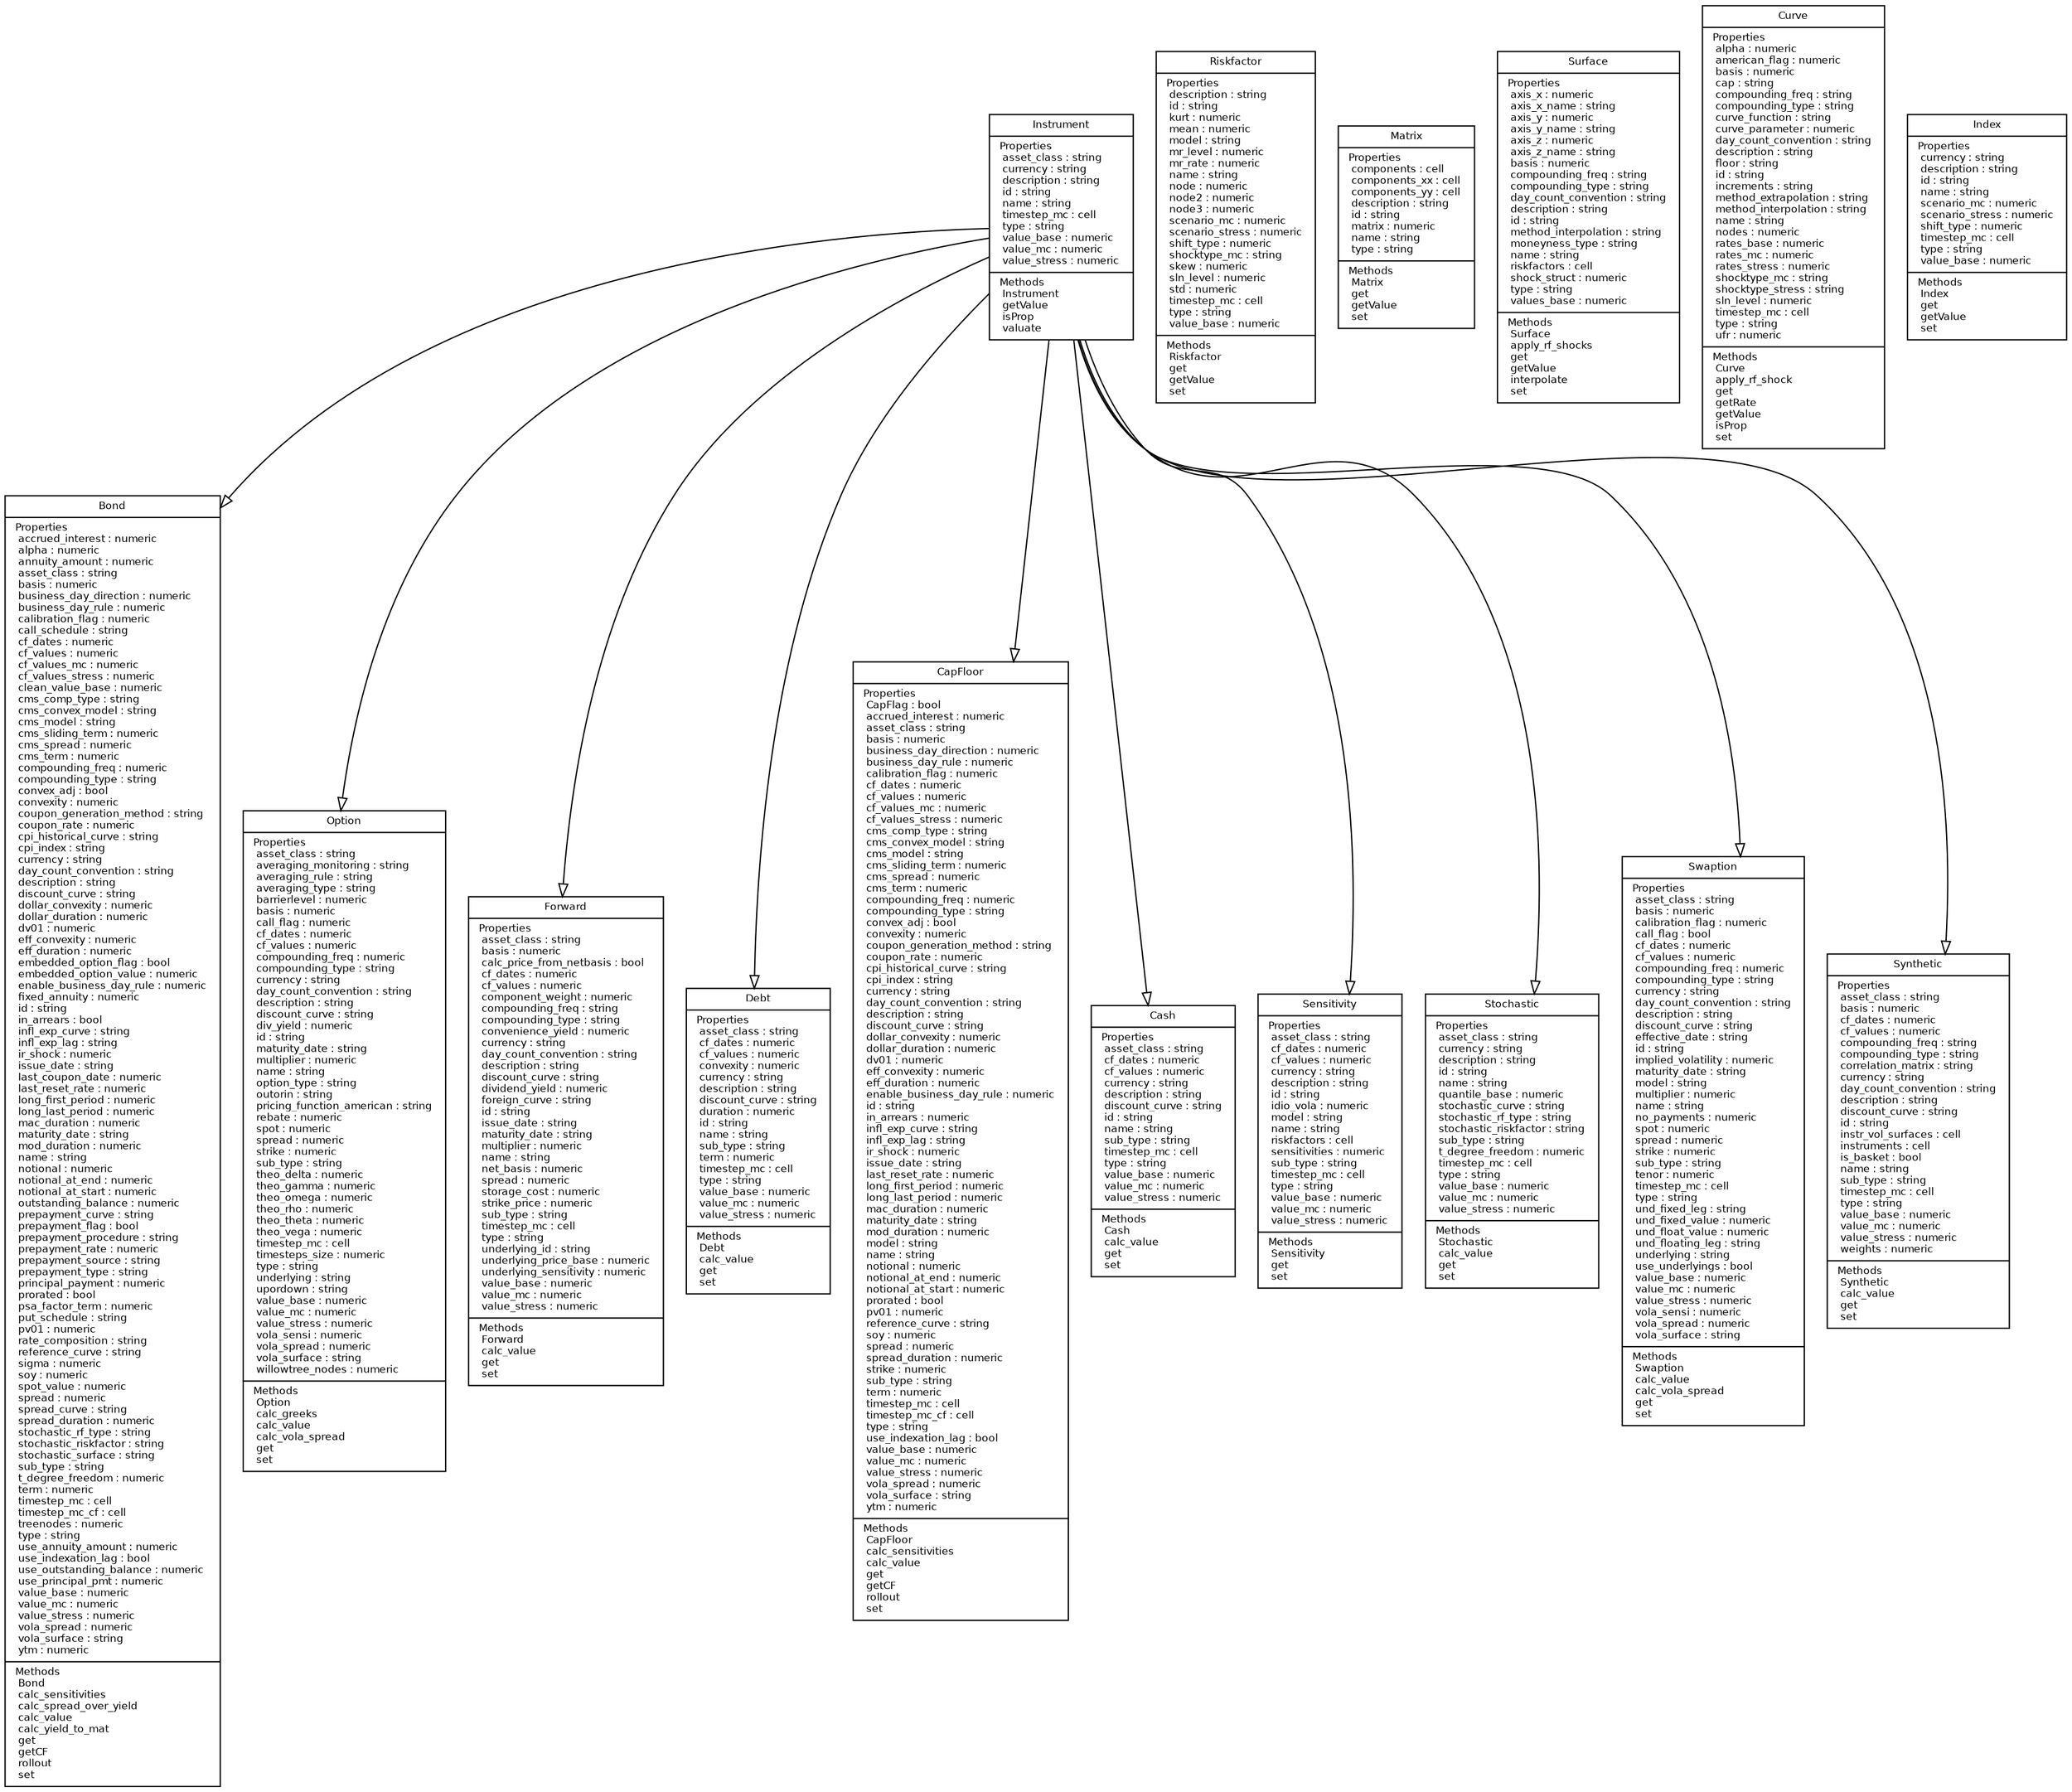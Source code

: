 digraph G {
        fontname = "Bitstream Vera Sans"
        fontsize = 8
        node [
                fontname = "Bitstream Vera Sans"
                fontsize = 8
                shape = "record"
        ]
       edge [
                fontname = "Bitstream Vera Sans"
                fontsize = 8
        ]
Instrument [ 
	 label = "{ Instrument | 
		Properties \l 
		asset_class : string \l 
		currency : string \l 
		description : string \l 
		id : string \l 
		name : string \l 
		timestep_mc : cell \l 
		type : string \l 
		value_base : numeric \l 
		value_mc : numeric \l 
		value_stress : numeric \l 
		 | 
		Methods \l 
		Instrument \l 
		getValue \l 
		isProp \l 
		valuate \l 
	}"
]
Riskfactor [ 
	 label = "{ Riskfactor | 
		Properties \l 
		description : string \l 
		id : string \l 
		kurt : numeric \l 
		mean : numeric \l 
		model : string \l 
		mr_level : numeric \l 
		mr_rate : numeric \l 
		name : string \l 
		node : numeric \l 
		node2 : numeric \l 
		node3 : numeric \l 
		scenario_mc : numeric \l 
		scenario_stress : numeric \l 
		shift_type : numeric \l 
		shocktype_mc : string \l 
		skew : numeric \l 
		sln_level : numeric \l 
		std : numeric \l 
		timestep_mc : cell \l 
		type : string \l 
		value_base : numeric \l 
		 | 
		Methods \l 
		Riskfactor \l 
		get \l 
		getValue \l 
		set \l 
	}"
]
Matrix [ 
	 label = "{ Matrix | 
		Properties \l 
		components : cell \l 
		components_xx : cell \l 
		components_yy : cell \l 
		description : string \l 
		id : string \l 
		matrix : numeric \l 
		name : string \l 
		type : string \l 
		 | 
		Methods \l 
		Matrix \l 
		get \l 
		getValue \l 
		set \l 
	}"
]
Surface [ 
	 label = "{ Surface | 
		Properties \l 
		axis_x : numeric \l 
		axis_x_name : string \l 
		axis_y : numeric \l 
		axis_y_name : string \l 
		axis_z : numeric \l 
		axis_z_name : string \l 
		basis : numeric \l 
		compounding_freq : string \l 
		compounding_type : string \l 
		day_count_convention : string \l 
		description : string \l 
		id : string \l 
		method_interpolation : string \l 
		moneyness_type : string \l 
		name : string \l 
		riskfactors : cell \l 
		shock_struct : numeric \l 
		type : string \l 
		values_base : numeric \l 
		 | 
		Methods \l 
		Surface \l 
		apply_rf_shocks \l 
		get \l 
		getValue \l 
		interpolate \l 
		set \l 
	}"
]
Curve [ 
	 label = "{ Curve | 
		Properties \l 
		alpha : numeric \l 
		american_flag : numeric \l 
		basis : numeric \l 
		cap : string \l 
		compounding_freq : string \l 
		compounding_type : string \l 
		curve_function : string \l 
		curve_parameter : numeric \l 
		day_count_convention : string \l 
		description : string \l 
		floor : string \l 
		id : string \l 
		increments : string \l 
		method_extrapolation : string \l 
		method_interpolation : string \l 
		name : string \l 
		nodes : numeric \l 
		rates_base : numeric \l 
		rates_mc : numeric \l 
		rates_stress : numeric \l 
		shocktype_mc : string \l 
		shocktype_stress : string \l 
		sln_level : numeric \l 
		timestep_mc : cell \l 
		type : string \l 
		ufr : numeric \l 
		 | 
		Methods \l 
		Curve \l 
		apply_rf_shock \l 
		get \l 
		getRate \l 
		getValue \l 
		isProp \l 
		set \l 
	}"
]
Index [ 
	 label = "{ Index | 
		Properties \l 
		currency : string \l 
		description : string \l 
		id : string \l 
		name : string \l 
		scenario_mc : numeric \l 
		scenario_stress : numeric \l 
		shift_type : numeric \l 
		timestep_mc : cell \l 
		type : string \l 
		value_base : numeric \l 
		 | 
		Methods \l 
		Index \l 
		get \l 
		getValue \l 
		set \l 
	}"
]
Bond [ 
	 label = "{ Bond | 
		Properties \l 
		accrued_interest : numeric \l 
		alpha : numeric \l 
		annuity_amount : numeric \l 
		asset_class : string \l 
		basis : numeric \l 
		business_day_direction : numeric \l 
		business_day_rule : numeric \l 
		calibration_flag : numeric \l 
		call_schedule : string \l 
		cf_dates : numeric \l 
		cf_values : numeric \l 
		cf_values_mc : numeric \l 
		cf_values_stress : numeric \l 
		clean_value_base : numeric \l 
		cms_comp_type : string \l 
		cms_convex_model : string \l 
		cms_model : string \l 
		cms_sliding_term : numeric \l 
		cms_spread : numeric \l 
		cms_term : numeric \l 
		compounding_freq : numeric \l 
		compounding_type : string \l 
		convex_adj : bool \l 
		convexity : numeric \l 
		coupon_generation_method : string \l 
		coupon_rate : numeric \l 
		cpi_historical_curve : string \l 
		cpi_index : string \l 
		currency : string \l 
		day_count_convention : string \l 
		description : string \l 
		discount_curve : string \l 
		dollar_convexity : numeric \l 
		dollar_duration : numeric \l 
		dv01 : numeric \l 
		eff_convexity : numeric \l 
		eff_duration : numeric \l 
		embedded_option_flag : bool \l 
		embedded_option_value : numeric \l 
		enable_business_day_rule : numeric \l 
		fixed_annuity : numeric \l 
		id : string \l 
		in_arrears : bool \l 
		infl_exp_curve : string \l 
		infl_exp_lag : string \l 
		ir_shock : numeric \l 
		issue_date : string \l 
		last_coupon_date : numeric \l 
		last_reset_rate : numeric \l 
		long_first_period : numeric \l 
		long_last_period : numeric \l 
		mac_duration : numeric \l 
		maturity_date : string \l 
		mod_duration : numeric \l 
		name : string \l 
		notional : numeric \l 
		notional_at_end : numeric \l 
		notional_at_start : numeric \l 
		outstanding_balance : numeric \l 
		prepayment_curve : string \l 
		prepayment_flag : bool \l 
		prepayment_procedure : string \l 
		prepayment_rate : numeric \l 
		prepayment_source : string \l 
		prepayment_type : string \l 
		principal_payment : numeric \l 
		prorated : bool \l 
		psa_factor_term : numeric \l 
		put_schedule : string \l 
		pv01 : numeric \l 
		rate_composition : string \l 
		reference_curve : string \l 
		sigma : numeric \l 
		soy : numeric \l 
		spot_value : numeric \l 
		spread : numeric \l 
		spread_curve : string \l 
		spread_duration : numeric \l 
		stochastic_rf_type : string \l 
		stochastic_riskfactor : string \l 
		stochastic_surface : string \l 
		sub_type : string \l 
		t_degree_freedom : numeric \l 
		term : numeric \l 
		timestep_mc : cell \l 
		timestep_mc_cf : cell \l 
		treenodes : numeric \l 
		type : string \l 
		use_annuity_amount : numeric \l 
		use_indexation_lag : bool \l 
		use_outstanding_balance : numeric \l 
		use_principal_pmt : numeric \l 
		value_base : numeric \l 
		value_mc : numeric \l 
		value_stress : numeric \l 
		vola_spread : numeric \l 
		vola_surface : string \l 
		ytm : numeric \l 
		 | 
		Methods \l 
		Bond \l 
		calc_sensitivities \l 
		calc_spread_over_yield \l 
		calc_value \l 
		calc_yield_to_mat \l 
		get \l 
		getCF \l 
		rollout \l 
		set \l 
	}"
]
Option [ 
	 label = "{ Option | 
		Properties \l 
		asset_class : string \l 
		averaging_monitoring : string \l 
		averaging_rule : string \l 
		averaging_type : string \l 
		barrierlevel : numeric \l 
		basis : numeric \l 
		call_flag : numeric \l 
		cf_dates : numeric \l 
		cf_values : numeric \l 
		compounding_freq : numeric \l 
		compounding_type : string \l 
		currency : string \l 
		day_count_convention : string \l 
		description : string \l 
		discount_curve : string \l 
		div_yield : numeric \l 
		id : string \l 
		maturity_date : string \l 
		multiplier : numeric \l 
		name : string \l 
		option_type : string \l 
		outorin : string \l 
		pricing_function_american : string \l 
		rebate : numeric \l 
		spot : numeric \l 
		spread : numeric \l 
		strike : numeric \l 
		sub_type : string \l 
		theo_delta : numeric \l 
		theo_gamma : numeric \l 
		theo_omega : numeric \l 
		theo_rho : numeric \l 
		theo_theta : numeric \l 
		theo_vega : numeric \l 
		timestep_mc : cell \l 
		timesteps_size : numeric \l 
		type : string \l 
		underlying : string \l 
		upordown : string \l 
		value_base : numeric \l 
		value_mc : numeric \l 
		value_stress : numeric \l 
		vola_sensi : numeric \l 
		vola_spread : numeric \l 
		vola_surface : string \l 
		willowtree_nodes : numeric \l 
		 | 
		Methods \l 
		Option \l 
		calc_greeks \l 
		calc_value \l 
		calc_vola_spread \l 
		get \l 
		set \l 
	}"
]
Forward [ 
	 label = "{ Forward | 
		Properties \l 
		asset_class : string \l 
		basis : numeric \l 
		calc_price_from_netbasis : bool \l 
		cf_dates : numeric \l 
		cf_values : numeric \l 
		component_weight : numeric \l 
		compounding_freq : string \l 
		compounding_type : string \l 
		convenience_yield : numeric \l 
		currency : string \l 
		day_count_convention : string \l 
		description : string \l 
		discount_curve : string \l 
		dividend_yield : numeric \l 
		foreign_curve : string \l 
		id : string \l 
		issue_date : string \l 
		maturity_date : string \l 
		multiplier : numeric \l 
		name : string \l 
		net_basis : numeric \l 
		spread : numeric \l 
		storage_cost : numeric \l 
		strike_price : numeric \l 
		sub_type : string \l 
		timestep_mc : cell \l 
		type : string \l 
		underlying_id : string \l 
		underlying_price_base : numeric \l 
		underlying_sensitivity : numeric \l 
		value_base : numeric \l 
		value_mc : numeric \l 
		value_stress : numeric \l 
		 | 
		Methods \l 
		Forward \l 
		calc_value \l 
		get \l 
		set \l 
	}"
]
Debt [ 
	 label = "{ Debt | 
		Properties \l 
		asset_class : string \l 
		cf_dates : numeric \l 
		cf_values : numeric \l 
		convexity : numeric \l 
		currency : string \l 
		description : string \l 
		discount_curve : string \l 
		duration : numeric \l 
		id : string \l 
		name : string \l 
		sub_type : string \l 
		term : numeric \l 
		timestep_mc : cell \l 
		type : string \l 
		value_base : numeric \l 
		value_mc : numeric \l 
		value_stress : numeric \l 
		 | 
		Methods \l 
		Debt \l 
		calc_value \l 
		get \l 
		set \l 
	}"
]
CapFloor [ 
	 label = "{ CapFloor | 
		Properties \l 
		CapFlag : bool \l 
		accrued_interest : numeric \l 
		asset_class : string \l 
		basis : numeric \l 
		business_day_direction : numeric \l 
		business_day_rule : numeric \l 
		calibration_flag : numeric \l 
		cf_dates : numeric \l 
		cf_values : numeric \l 
		cf_values_mc : numeric \l 
		cf_values_stress : numeric \l 
		cms_comp_type : string \l 
		cms_convex_model : string \l 
		cms_model : string \l 
		cms_sliding_term : numeric \l 
		cms_spread : numeric \l 
		cms_term : numeric \l 
		compounding_freq : numeric \l 
		compounding_type : string \l 
		convex_adj : bool \l 
		convexity : numeric \l 
		coupon_generation_method : string \l 
		coupon_rate : numeric \l 
		cpi_historical_curve : string \l 
		cpi_index : string \l 
		currency : string \l 
		day_count_convention : string \l 
		description : string \l 
		discount_curve : string \l 
		dollar_convexity : numeric \l 
		dollar_duration : numeric \l 
		dv01 : numeric \l 
		eff_convexity : numeric \l 
		eff_duration : numeric \l 
		enable_business_day_rule : numeric \l 
		id : string \l 
		in_arrears : numeric \l 
		infl_exp_curve : string \l 
		infl_exp_lag : string \l 
		ir_shock : numeric \l 
		issue_date : string \l 
		last_reset_rate : numeric \l 
		long_first_period : numeric \l 
		long_last_period : numeric \l 
		mac_duration : numeric \l 
		maturity_date : string \l 
		mod_duration : numeric \l 
		model : string \l 
		name : string \l 
		notional : numeric \l 
		notional_at_end : numeric \l 
		notional_at_start : numeric \l 
		prorated : bool \l 
		pv01 : numeric \l 
		reference_curve : string \l 
		soy : numeric \l 
		spread : numeric \l 
		spread_duration : numeric \l 
		strike : numeric \l 
		sub_type : string \l 
		term : numeric \l 
		timestep_mc : cell \l 
		timestep_mc_cf : cell \l 
		type : string \l 
		use_indexation_lag : bool \l 
		value_base : numeric \l 
		value_mc : numeric \l 
		value_stress : numeric \l 
		vola_spread : numeric \l 
		vola_surface : string \l 
		ytm : numeric \l 
		 | 
		Methods \l 
		CapFloor \l 
		calc_sensitivities \l 
		calc_value \l 
		get \l 
		getCF \l 
		rollout \l 
		set \l 
	}"
]
Cash [ 
	 label = "{ Cash | 
		Properties \l 
		asset_class : string \l 
		cf_dates : numeric \l 
		cf_values : numeric \l 
		currency : string \l 
		description : string \l 
		discount_curve : string \l 
		id : string \l 
		name : string \l 
		sub_type : string \l 
		timestep_mc : cell \l 
		type : string \l 
		value_base : numeric \l 
		value_mc : numeric \l 
		value_stress : numeric \l 
		 | 
		Methods \l 
		Cash \l 
		calc_value \l 
		get \l 
		set \l 
	}"
]
Sensitivity [ 
	 label = "{ Sensitivity | 
		Properties \l 
		asset_class : string \l 
		cf_dates : numeric \l 
		cf_values : numeric \l 
		currency : string \l 
		description : string \l 
		id : string \l 
		idio_vola : numeric \l 
		model : string \l 
		name : string \l 
		riskfactors : cell \l 
		sensitivities : numeric \l 
		sub_type : string \l 
		timestep_mc : cell \l 
		type : string \l 
		value_base : numeric \l 
		value_mc : numeric \l 
		value_stress : numeric \l 
		 | 
		Methods \l 
		Sensitivity \l 
		get \l 
		set \l 
	}"
]
Stochastic [ 
	 label = "{ Stochastic | 
		Properties \l 
		asset_class : string \l 
		currency : string \l 
		description : string \l 
		id : string \l 
		name : string \l 
		quantile_base : numeric \l 
		stochastic_curve : string \l 
		stochastic_rf_type : string \l 
		stochastic_riskfactor : string \l 
		sub_type : string \l 
		t_degree_freedom : numeric \l 
		timestep_mc : cell \l 
		type : string \l 
		value_base : numeric \l 
		value_mc : numeric \l 
		value_stress : numeric \l 
		 | 
		Methods \l 
		Stochastic \l 
		calc_value \l 
		get \l 
		set \l 
	}"
]
Swaption [ 
	 label = "{ Swaption | 
		Properties \l 
		asset_class : string \l 
		basis : numeric \l 
		calibration_flag : numeric \l 
		call_flag : bool \l 
		cf_dates : numeric \l 
		cf_values : numeric \l 
		compounding_freq : numeric \l 
		compounding_type : string \l 
		currency : string \l 
		day_count_convention : string \l 
		description : string \l 
		discount_curve : string \l 
		effective_date : string \l 
		id : string \l 
		implied_volatility : numeric \l 
		maturity_date : string \l 
		model : string \l 
		multiplier : numeric \l 
		name : string \l 
		no_payments : numeric \l 
		spot : numeric \l 
		spread : numeric \l 
		strike : numeric \l 
		sub_type : string \l 
		tenor : numeric \l 
		timestep_mc : cell \l 
		type : string \l 
		und_fixed_leg : string \l 
		und_fixed_value : numeric \l 
		und_float_value : numeric \l 
		und_floating_leg : string \l 
		underlying : string \l 
		use_underlyings : bool \l 
		value_base : numeric \l 
		value_mc : numeric \l 
		value_stress : numeric \l 
		vola_sensi : numeric \l 
		vola_spread : numeric \l 
		vola_surface : string \l 
		 | 
		Methods \l 
		Swaption \l 
		calc_value \l 
		calc_vola_spread \l 
		get \l 
		set \l 
	}"
]
Synthetic [ 
	 label = "{ Synthetic | 
		Properties \l 
		asset_class : string \l 
		basis : numeric \l 
		cf_dates : numeric \l 
		cf_values : numeric \l 
		compounding_freq : string \l 
		compounding_type : string \l 
		correlation_matrix : string \l 
		currency : string \l 
		day_count_convention : string \l 
		description : string \l 
		discount_curve : string \l 
		id : string \l 
		instr_vol_surfaces : cell \l 
		instruments : cell \l 
		is_basket : bool \l 
		name : string \l 
		sub_type : string \l 
		timestep_mc : cell \l 
		type : string \l 
		value_base : numeric \l 
		value_mc : numeric \l 
		value_stress : numeric \l 
		weights : numeric \l 
		 | 
		Methods \l 
		Synthetic \l 
		calc_value \l 
		get \l 
		set \l 
	}"
]
edge [
	arrowhead = "empty"
]
Instrument -> Bond 
Instrument -> Option 
Instrument -> Forward 
Instrument -> Debt 
Instrument -> CapFloor 
Instrument -> Cash 
Instrument -> Sensitivity 
Instrument -> Stochastic 
Instrument -> Swaption 
Instrument -> Synthetic 
}
